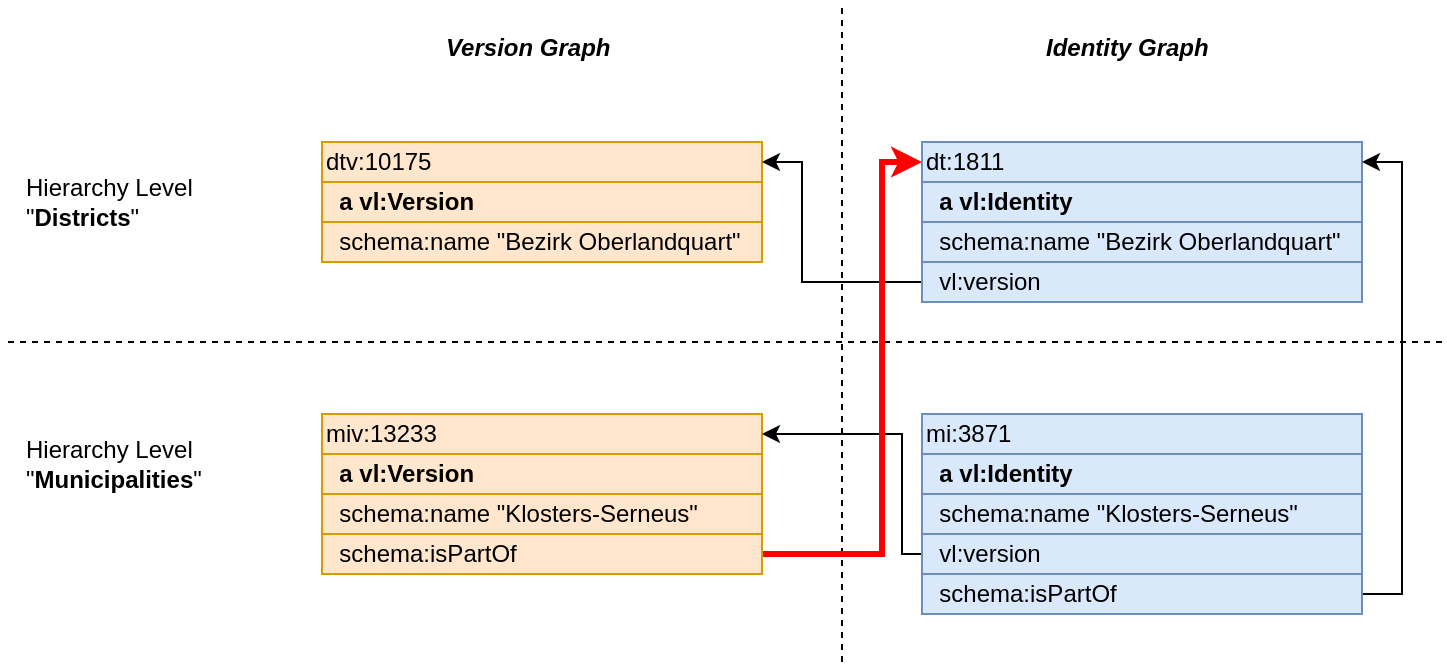 <mxfile>
    <diagram id="REWU7WDJYt-7XXp8mPj9" name="Seite-1">
        <mxGraphModel dx="1447" dy="587" grid="1" gridSize="10" guides="1" tooltips="1" connect="1" arrows="1" fold="1" page="1" pageScale="1" pageWidth="827" pageHeight="1169" math="0" shadow="0">
            <root>
                <mxCell id="0"/>
                <mxCell id="1" parent="0"/>
                <mxCell id="12" value="miv:13233" style="rounded=0;whiteSpace=wrap;html=1;fillColor=#ffe6cc;strokeColor=#d79b00;align=left;fontSize=12;" vertex="1" parent="1">
                    <mxGeometry x="300" y="296" width="220" height="20" as="geometry"/>
                </mxCell>
                <mxCell id="13" value="&lt;div style=&quot;font-size: 12px;&quot;&gt;&lt;b style=&quot;font-size: 12px;&quot;&gt;&amp;nbsp; a vl:Version&lt;/b&gt;&lt;br style=&quot;font-size: 12px;&quot;&gt;&lt;/div&gt;" style="rounded=0;whiteSpace=wrap;html=1;fillColor=#ffe6cc;strokeColor=#d79b00;align=left;fontSize=12;" vertex="1" parent="1">
                    <mxGeometry x="300" y="316" width="220" height="20" as="geometry"/>
                </mxCell>
                <mxCell id="16" value="&amp;nbsp; schema:name &quot;Klosters-Serneus&quot;" style="rounded=0;whiteSpace=wrap;html=1;fillColor=#ffe6cc;strokeColor=#d79b00;align=left;fontSize=12;" vertex="1" parent="1">
                    <mxGeometry x="300" y="336" width="220" height="20" as="geometry"/>
                </mxCell>
                <mxCell id="17" value="mi:3871" style="rounded=0;whiteSpace=wrap;html=1;fillColor=#dae8fc;strokeColor=#6c8ebf;align=left;fontSize=12;" vertex="1" parent="1">
                    <mxGeometry x="600" y="296" width="220" height="20" as="geometry"/>
                </mxCell>
                <mxCell id="18" value="&lt;b style=&quot;font-size: 12px;&quot;&gt;&amp;nbsp; a vl:Identity&lt;/b&gt;" style="rounded=0;whiteSpace=wrap;html=1;fillColor=#dae8fc;strokeColor=#6c8ebf;align=left;fontSize=12;" vertex="1" parent="1">
                    <mxGeometry x="600" y="316" width="220" height="20" as="geometry"/>
                </mxCell>
                <mxCell id="19" value="&amp;nbsp; schema:name &quot;Klosters-Serneus&quot;" style="rounded=0;whiteSpace=wrap;html=1;fillColor=#dae8fc;strokeColor=#6c8ebf;align=left;fontSize=12;" vertex="1" parent="1">
                    <mxGeometry x="600" y="336" width="220" height="20" as="geometry"/>
                </mxCell>
                <mxCell id="26" style="edgeStyle=orthogonalEdgeStyle;html=1;exitX=0;exitY=0.5;exitDx=0;exitDy=0;entryX=1;entryY=0.5;entryDx=0;entryDy=0;rounded=0;" edge="1" parent="1" source="21" target="12">
                    <mxGeometry relative="1" as="geometry">
                        <Array as="points">
                            <mxPoint x="590" y="366"/>
                            <mxPoint x="590" y="306"/>
                        </Array>
                    </mxGeometry>
                </mxCell>
                <mxCell id="21" value="&amp;nbsp; vl:version" style="rounded=0;whiteSpace=wrap;html=1;fillColor=#dae8fc;strokeColor=#6c8ebf;align=left;fontSize=12;" vertex="1" parent="1">
                    <mxGeometry x="600" y="356" width="220" height="20" as="geometry"/>
                </mxCell>
                <mxCell id="22" value="" style="endArrow=none;dashed=1;html=1;" edge="1" parent="1">
                    <mxGeometry width="50" height="50" relative="1" as="geometry">
                        <mxPoint x="560" y="420" as="sourcePoint"/>
                        <mxPoint x="560" y="90" as="targetPoint"/>
                    </mxGeometry>
                </mxCell>
                <mxCell id="23" value="&lt;b&gt;&lt;i&gt;Identity Graph&lt;/i&gt;&lt;/b&gt;" style="text;html=1;strokeColor=none;fillColor=none;align=left;verticalAlign=middle;whiteSpace=wrap;rounded=0;" vertex="1" parent="1">
                    <mxGeometry x="660" y="98" width="100" height="30" as="geometry"/>
                </mxCell>
                <mxCell id="24" value="&lt;b&gt;&lt;i&gt;Version Graph&lt;/i&gt;&lt;/b&gt;" style="text;html=1;strokeColor=none;fillColor=none;align=left;verticalAlign=middle;whiteSpace=wrap;rounded=0;" vertex="1" parent="1">
                    <mxGeometry x="360" y="98" width="100" height="30" as="geometry"/>
                </mxCell>
                <mxCell id="27" value="" style="endArrow=none;dashed=1;html=1;" edge="1" parent="1">
                    <mxGeometry width="50" height="50" relative="1" as="geometry">
                        <mxPoint x="860" y="260" as="sourcePoint"/>
                        <mxPoint x="140" y="260" as="targetPoint"/>
                    </mxGeometry>
                </mxCell>
                <mxCell id="28" value="dtv:10175" style="rounded=0;whiteSpace=wrap;html=1;fillColor=#ffe6cc;strokeColor=#d79b00;align=left;fontSize=12;" vertex="1" parent="1">
                    <mxGeometry x="300" y="160" width="220" height="20" as="geometry"/>
                </mxCell>
                <mxCell id="29" value="&lt;div style=&quot;font-size: 12px;&quot;&gt;&lt;b style=&quot;font-size: 12px;&quot;&gt;&amp;nbsp; a vl:Version&lt;/b&gt;&lt;br style=&quot;font-size: 12px;&quot;&gt;&lt;/div&gt;" style="rounded=0;whiteSpace=wrap;html=1;fillColor=#ffe6cc;strokeColor=#d79b00;align=left;fontSize=12;" vertex="1" parent="1">
                    <mxGeometry x="300" y="180" width="220" height="20" as="geometry"/>
                </mxCell>
                <mxCell id="30" value="&amp;nbsp; schema:name &quot;Bezirk Oberlandquart&quot;" style="rounded=0;whiteSpace=wrap;html=1;fillColor=#ffe6cc;strokeColor=#d79b00;align=left;fontSize=12;" vertex="1" parent="1">
                    <mxGeometry x="300" y="200" width="220" height="20" as="geometry"/>
                </mxCell>
                <mxCell id="31" value="dt:1811" style="rounded=0;whiteSpace=wrap;html=1;fillColor=#dae8fc;strokeColor=#6c8ebf;align=left;fontSize=12;" vertex="1" parent="1">
                    <mxGeometry x="600" y="160" width="220" height="20" as="geometry"/>
                </mxCell>
                <mxCell id="32" value="&lt;b style=&quot;font-size: 12px;&quot;&gt;&amp;nbsp; a vl:Identity&lt;/b&gt;" style="rounded=0;whiteSpace=wrap;html=1;fillColor=#dae8fc;strokeColor=#6c8ebf;align=left;fontSize=12;" vertex="1" parent="1">
                    <mxGeometry x="600" y="180" width="220" height="20" as="geometry"/>
                </mxCell>
                <mxCell id="33" value="&amp;nbsp; schema:name &quot;Bezirk Oberlandquart&quot;" style="rounded=0;whiteSpace=wrap;html=1;fillColor=#dae8fc;strokeColor=#6c8ebf;align=left;fontSize=12;" vertex="1" parent="1">
                    <mxGeometry x="600" y="200" width="220" height="20" as="geometry"/>
                </mxCell>
                <mxCell id="35" style="edgeStyle=orthogonalEdgeStyle;rounded=0;html=1;exitX=0;exitY=0.5;exitDx=0;exitDy=0;entryX=1;entryY=0.5;entryDx=0;entryDy=0;" edge="1" parent="1" source="34" target="28">
                    <mxGeometry relative="1" as="geometry">
                        <Array as="points">
                            <mxPoint x="540" y="230"/>
                            <mxPoint x="540" y="170"/>
                        </Array>
                    </mxGeometry>
                </mxCell>
                <mxCell id="34" value="&amp;nbsp; vl:version" style="rounded=0;whiteSpace=wrap;html=1;fillColor=#dae8fc;strokeColor=#6c8ebf;align=left;fontSize=12;" vertex="1" parent="1">
                    <mxGeometry x="600" y="220" width="220" height="20" as="geometry"/>
                </mxCell>
                <mxCell id="37" style="edgeStyle=orthogonalEdgeStyle;rounded=0;html=1;exitX=1;exitY=0.5;exitDx=0;exitDy=0;entryX=0;entryY=0.5;entryDx=0;entryDy=0;strokeColor=#FF0000;strokeWidth=3;" edge="1" parent="1" source="36" target="31">
                    <mxGeometry relative="1" as="geometry">
                        <Array as="points">
                            <mxPoint x="580" y="366"/>
                            <mxPoint x="580" y="170"/>
                        </Array>
                    </mxGeometry>
                </mxCell>
                <mxCell id="36" value="&amp;nbsp; schema:isPartOf" style="rounded=0;whiteSpace=wrap;html=1;fillColor=#ffe6cc;strokeColor=#d79b00;align=left;fontSize=12;" vertex="1" parent="1">
                    <mxGeometry x="300" y="356" width="220" height="20" as="geometry"/>
                </mxCell>
                <mxCell id="40" style="edgeStyle=orthogonalEdgeStyle;rounded=0;html=1;exitX=1;exitY=0.5;exitDx=0;exitDy=0;entryX=1;entryY=0.5;entryDx=0;entryDy=0;" edge="1" parent="1" source="38" target="31">
                    <mxGeometry relative="1" as="geometry">
                        <Array as="points">
                            <mxPoint x="840" y="386"/>
                            <mxPoint x="840" y="170"/>
                        </Array>
                    </mxGeometry>
                </mxCell>
                <mxCell id="38" value="&amp;nbsp; schema:isPartOf" style="rounded=0;whiteSpace=wrap;html=1;fillColor=#dae8fc;strokeColor=#6c8ebf;align=left;fontSize=12;" vertex="1" parent="1">
                    <mxGeometry x="600" y="376" width="220" height="20" as="geometry"/>
                </mxCell>
                <mxCell id="41" value="Hierarchy Level &quot;&lt;b&gt;Municipalities&lt;/b&gt;&quot;" style="text;html=1;strokeColor=none;fillColor=none;align=left;verticalAlign=middle;whiteSpace=wrap;rounded=0;" vertex="1" parent="1">
                    <mxGeometry x="150" y="306" width="100" height="30" as="geometry"/>
                </mxCell>
                <mxCell id="42" value="Hierarchy Level &quot;&lt;b&gt;Districts&lt;/b&gt;&quot;" style="text;html=1;strokeColor=none;fillColor=none;align=left;verticalAlign=middle;whiteSpace=wrap;rounded=0;" vertex="1" parent="1">
                    <mxGeometry x="150" y="175" width="100" height="30" as="geometry"/>
                </mxCell>
            </root>
        </mxGraphModel>
    </diagram>
</mxfile>